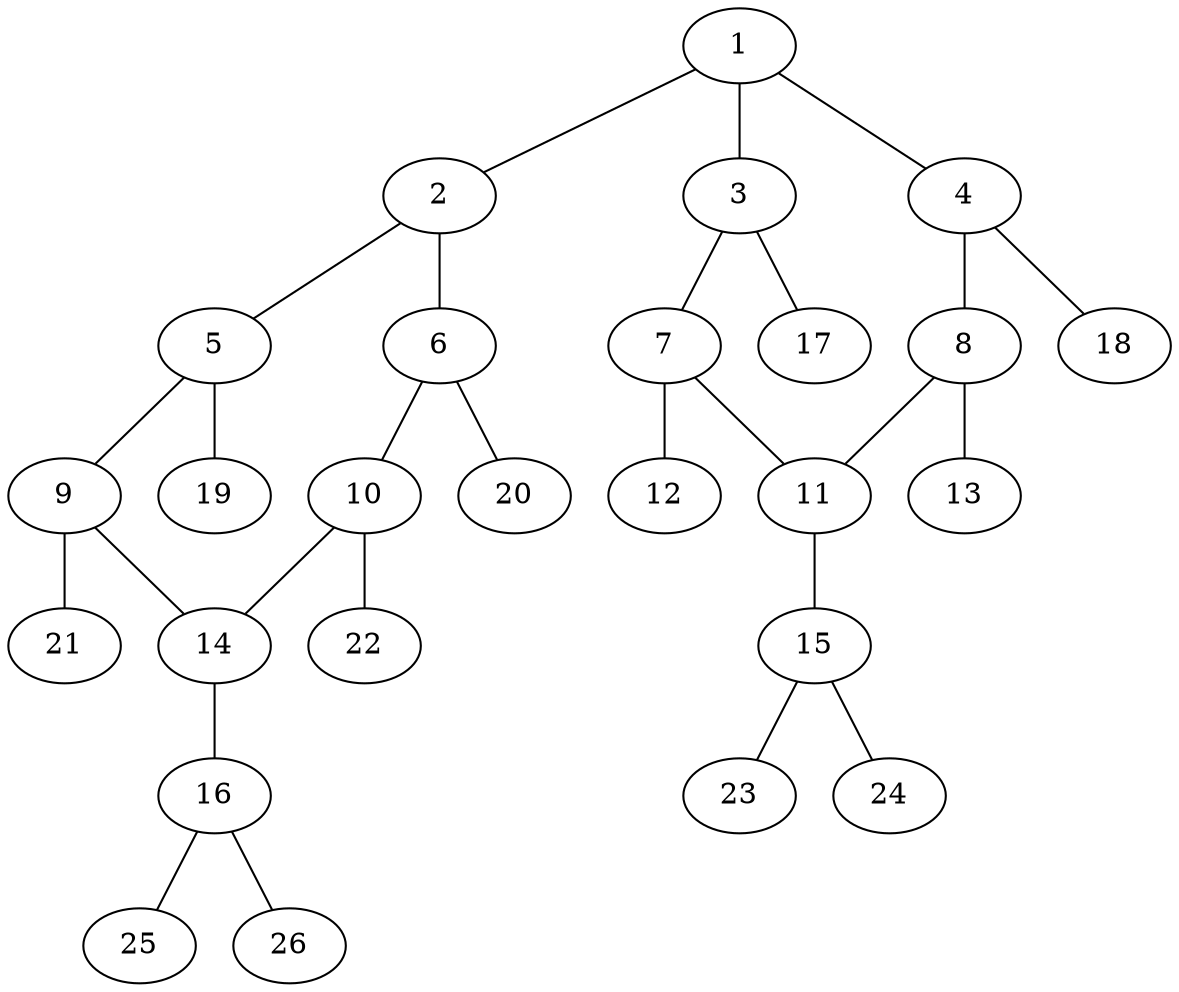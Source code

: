 graph molecule_1487 {
	1	 [chem=C];
	2	 [chem=C];
	1 -- 2	 [valence=1];
	3	 [chem=C];
	1 -- 3	 [valence=1];
	4	 [chem=C];
	1 -- 4	 [valence=2];
	5	 [chem=C];
	2 -- 5	 [valence=1];
	6	 [chem=C];
	2 -- 6	 [valence=2];
	7	 [chem=C];
	3 -- 7	 [valence=2];
	17	 [chem=H];
	3 -- 17	 [valence=1];
	8	 [chem=C];
	4 -- 8	 [valence=1];
	18	 [chem=H];
	4 -- 18	 [valence=1];
	9	 [chem=C];
	5 -- 9	 [valence=2];
	19	 [chem=H];
	5 -- 19	 [valence=1];
	10	 [chem=C];
	6 -- 10	 [valence=1];
	20	 [chem=H];
	6 -- 20	 [valence=1];
	11	 [chem=C];
	7 -- 11	 [valence=1];
	12	 [chem=Cl];
	7 -- 12	 [valence=1];
	8 -- 11	 [valence=2];
	13	 [chem=Cl];
	8 -- 13	 [valence=1];
	14	 [chem=C];
	9 -- 14	 [valence=1];
	21	 [chem=H];
	9 -- 21	 [valence=1];
	10 -- 14	 [valence=2];
	22	 [chem=H];
	10 -- 22	 [valence=1];
	15	 [chem=N];
	11 -- 15	 [valence=1];
	16	 [chem=N];
	14 -- 16	 [valence=1];
	23	 [chem=H];
	15 -- 23	 [valence=1];
	24	 [chem=H];
	15 -- 24	 [valence=1];
	25	 [chem=H];
	16 -- 25	 [valence=1];
	26	 [chem=H];
	16 -- 26	 [valence=1];
}

